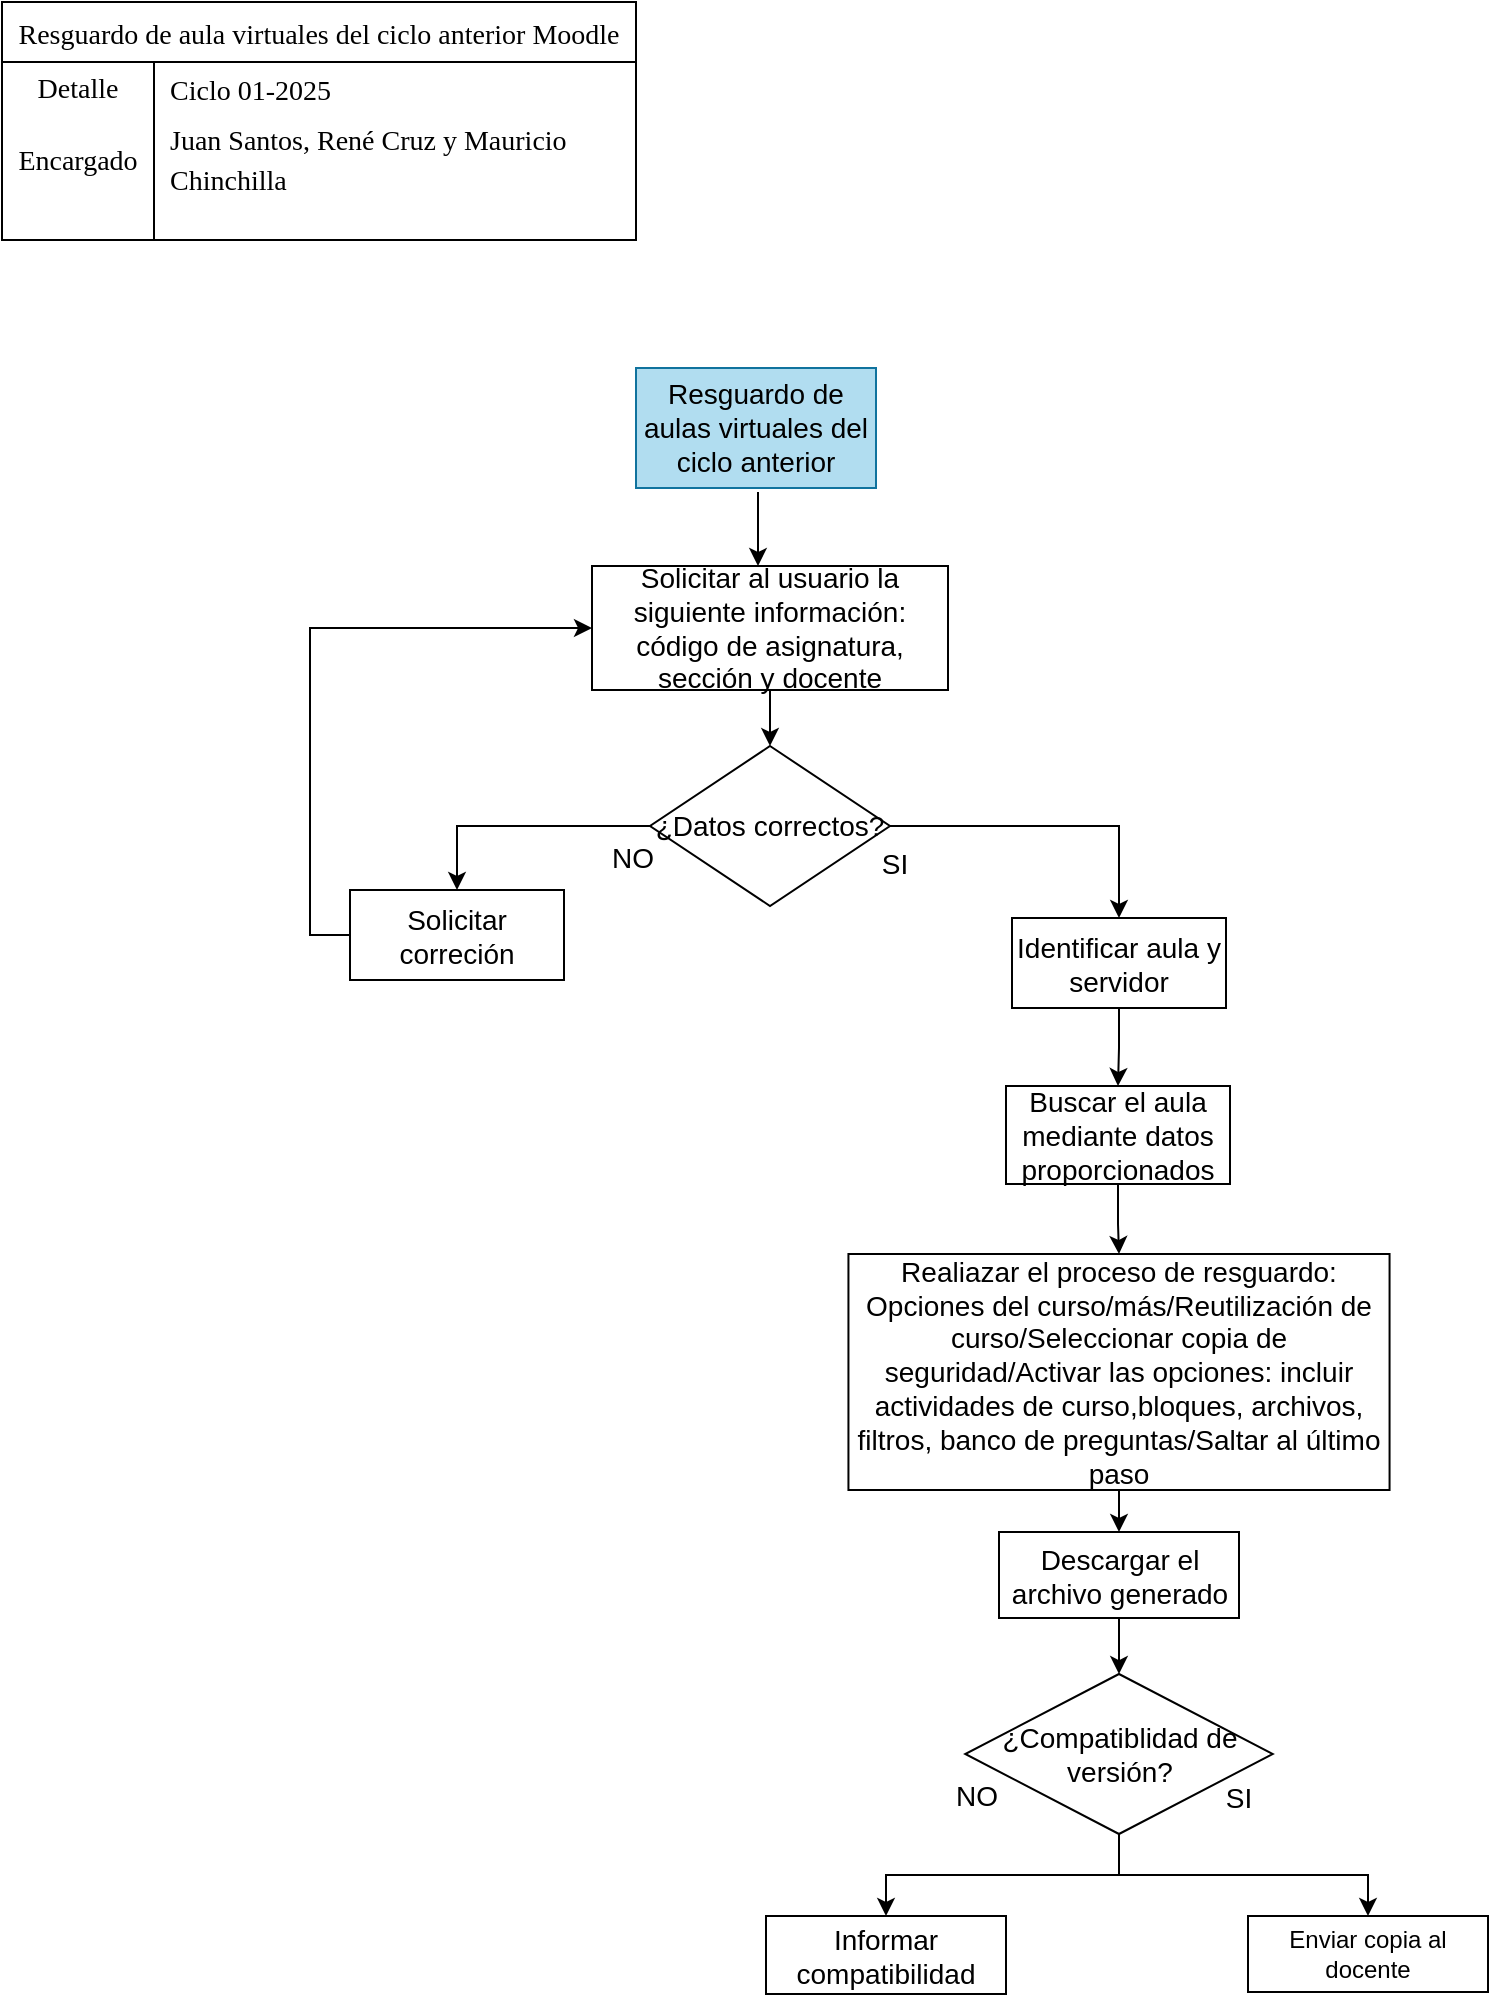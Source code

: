 <mxfile version="28.0.6">
  <diagram name="Página-1" id="dXlBp5osWQLbNLYpfAxS">
    <mxGraphModel dx="1090" dy="593" grid="0" gridSize="10" guides="1" tooltips="1" connect="1" arrows="1" fold="1" page="1" pageScale="1" pageWidth="827" pageHeight="1169" background="none" math="0" shadow="0">
      <root>
        <mxCell id="0" />
        <mxCell id="1" parent="0" />
        <mxCell id="Irh43v6p9OCu1K6hQldx-60" value="Resguardo de aula virtuales del ciclo anterior Moodle" style="shape=table;startSize=30;container=1;collapsible=0;childLayout=tableLayout;fixedRows=1;rowLines=0;fontStyle=0;strokeColor=default;fontSize=14;fontFamily=Times New Roman;" parent="1" vertex="1">
          <mxGeometry x="30" y="18" width="317" height="119" as="geometry" />
        </mxCell>
        <mxCell id="Irh43v6p9OCu1K6hQldx-61" value="" style="shape=tableRow;horizontal=0;startSize=0;swimlaneHead=0;swimlaneBody=0;top=0;left=0;bottom=0;right=0;collapsible=0;dropTarget=0;fillColor=none;points=[[0,0.5],[1,0.5]];portConstraint=eastwest;strokeColor=inherit;fontSize=16;fontFamily=Times New Roman;" parent="Irh43v6p9OCu1K6hQldx-60" vertex="1">
          <mxGeometry y="30" width="317" height="26" as="geometry" />
        </mxCell>
        <mxCell id="Irh43v6p9OCu1K6hQldx-62" value="&lt;font style=&quot;font-size: 14px;&quot;&gt;Detalle&lt;/font&gt;&lt;div&gt;&lt;br&gt;&lt;/div&gt;" style="shape=partialRectangle;html=1;whiteSpace=wrap;connectable=0;fillColor=none;top=0;left=0;bottom=0;right=0;overflow=hidden;pointerEvents=1;strokeColor=inherit;fontSize=16;fontFamily=Times New Roman;" parent="Irh43v6p9OCu1K6hQldx-61" vertex="1">
          <mxGeometry width="76" height="26" as="geometry">
            <mxRectangle width="76" height="26" as="alternateBounds" />
          </mxGeometry>
        </mxCell>
        <mxCell id="Irh43v6p9OCu1K6hQldx-63" value="&lt;font style=&quot;font-size: 14px;&quot;&gt;Ciclo 01-2025&lt;/font&gt;" style="shape=partialRectangle;html=1;whiteSpace=wrap;connectable=0;fillColor=none;top=0;left=0;bottom=0;right=0;align=left;spacingLeft=6;overflow=hidden;strokeColor=inherit;fontSize=16;fontFamily=Times New Roman;" parent="Irh43v6p9OCu1K6hQldx-61" vertex="1">
          <mxGeometry x="76" width="241" height="26" as="geometry">
            <mxRectangle width="241" height="26" as="alternateBounds" />
          </mxGeometry>
        </mxCell>
        <mxCell id="Irh43v6p9OCu1K6hQldx-64" value="" style="shape=tableRow;horizontal=0;startSize=0;swimlaneHead=0;swimlaneBody=0;top=0;left=0;bottom=0;right=0;collapsible=0;dropTarget=0;fillColor=none;points=[[0,0.5],[1,0.5]];portConstraint=eastwest;strokeColor=inherit;fontSize=16;fontFamily=Times New Roman;" parent="Irh43v6p9OCu1K6hQldx-60" vertex="1">
          <mxGeometry y="56" width="317" height="43" as="geometry" />
        </mxCell>
        <mxCell id="Irh43v6p9OCu1K6hQldx-65" value="&lt;font style=&quot;font-size: 14px;&quot;&gt;Encargado&lt;/font&gt;" style="shape=partialRectangle;html=1;whiteSpace=wrap;connectable=0;fillColor=none;top=0;left=0;bottom=0;right=0;overflow=hidden;strokeColor=inherit;fontSize=16;fontFamily=Times New Roman;" parent="Irh43v6p9OCu1K6hQldx-64" vertex="1">
          <mxGeometry width="76" height="43" as="geometry">
            <mxRectangle width="76" height="43" as="alternateBounds" />
          </mxGeometry>
        </mxCell>
        <mxCell id="Irh43v6p9OCu1K6hQldx-66" value="&lt;font style=&quot;font-size: 14px;&quot;&gt;Juan Santos, René Cruz y Mauricio Chinchilla&lt;/font&gt;&lt;div&gt;&lt;br&gt;&lt;/div&gt;" style="shape=partialRectangle;html=1;whiteSpace=wrap;connectable=0;fillColor=none;top=0;left=0;bottom=0;right=0;align=left;spacingLeft=6;overflow=hidden;strokeColor=inherit;fontSize=16;fontFamily=Times New Roman;" parent="Irh43v6p9OCu1K6hQldx-64" vertex="1">
          <mxGeometry x="76" width="241" height="43" as="geometry">
            <mxRectangle width="241" height="43" as="alternateBounds" />
          </mxGeometry>
        </mxCell>
        <mxCell id="Irh43v6p9OCu1K6hQldx-67" value="" style="shape=tableRow;horizontal=0;startSize=0;swimlaneHead=0;swimlaneBody=0;top=0;left=0;bottom=0;right=0;collapsible=0;dropTarget=0;fillColor=none;points=[[0,0.5],[1,0.5]];portConstraint=eastwest;strokeColor=inherit;fontSize=16;fontFamily=Times New Roman;" parent="Irh43v6p9OCu1K6hQldx-60" vertex="1">
          <mxGeometry y="99" width="317" height="20" as="geometry" />
        </mxCell>
        <mxCell id="Irh43v6p9OCu1K6hQldx-68" value="" style="shape=partialRectangle;html=1;whiteSpace=wrap;connectable=0;fillColor=none;top=0;left=0;bottom=0;right=0;overflow=hidden;strokeColor=inherit;fontSize=16;fontFamily=Times New Roman;" parent="Irh43v6p9OCu1K6hQldx-67" vertex="1">
          <mxGeometry width="76" height="20" as="geometry">
            <mxRectangle width="76" height="20" as="alternateBounds" />
          </mxGeometry>
        </mxCell>
        <mxCell id="Irh43v6p9OCu1K6hQldx-69" value="" style="shape=partialRectangle;html=1;whiteSpace=wrap;connectable=0;fillColor=none;top=0;left=0;bottom=0;right=0;align=left;spacingLeft=6;overflow=hidden;strokeColor=inherit;fontSize=16;fontFamily=Times New Roman;" parent="Irh43v6p9OCu1K6hQldx-67" vertex="1">
          <mxGeometry x="76" width="241" height="20" as="geometry">
            <mxRectangle width="241" height="20" as="alternateBounds" />
          </mxGeometry>
        </mxCell>
        <mxCell id="Irh43v6p9OCu1K6hQldx-91" value="" style="edgeStyle=orthogonalEdgeStyle;rounded=0;orthogonalLoop=1;jettySize=auto;html=1;fontSize=14;" parent="1" target="Irh43v6p9OCu1K6hQldx-74" edge="1">
          <mxGeometry relative="1" as="geometry">
            <mxPoint x="408" y="263" as="sourcePoint" />
            <Array as="points">
              <mxPoint x="408" y="289" />
              <mxPoint x="408" y="289" />
            </Array>
          </mxGeometry>
        </mxCell>
        <mxCell id="Irh43v6p9OCu1K6hQldx-90" value="" style="edgeStyle=orthogonalEdgeStyle;rounded=0;orthogonalLoop=1;jettySize=auto;html=1;fontSize=14;" parent="1" source="Irh43v6p9OCu1K6hQldx-74" target="Irh43v6p9OCu1K6hQldx-75" edge="1">
          <mxGeometry relative="1" as="geometry" />
        </mxCell>
        <mxCell id="Irh43v6p9OCu1K6hQldx-74" value="Solicitar al usuario la siguiente información: código de asignatura, sección y docente" style="rounded=0;whiteSpace=wrap;html=1;fontSize=14;" parent="1" vertex="1">
          <mxGeometry x="325" y="300" width="178" height="62" as="geometry" />
        </mxCell>
        <mxCell id="Irh43v6p9OCu1K6hQldx-78" style="edgeStyle=orthogonalEdgeStyle;rounded=0;orthogonalLoop=1;jettySize=auto;html=1;exitX=0;exitY=0.5;exitDx=0;exitDy=0;entryX=0.5;entryY=0;entryDx=0;entryDy=0;fontSize=14;" parent="1" source="Irh43v6p9OCu1K6hQldx-75" target="Irh43v6p9OCu1K6hQldx-77" edge="1">
          <mxGeometry relative="1" as="geometry" />
        </mxCell>
        <mxCell id="Irh43v6p9OCu1K6hQldx-89" style="edgeStyle=orthogonalEdgeStyle;rounded=0;orthogonalLoop=1;jettySize=auto;html=1;exitX=1;exitY=0.5;exitDx=0;exitDy=0;entryX=0.5;entryY=0;entryDx=0;entryDy=0;fontSize=14;" parent="1" source="Irh43v6p9OCu1K6hQldx-75" target="Irh43v6p9OCu1K6hQldx-88" edge="1">
          <mxGeometry relative="1" as="geometry" />
        </mxCell>
        <mxCell id="Irh43v6p9OCu1K6hQldx-75" value="¿Datos correctos?" style="rhombus;whiteSpace=wrap;html=1;fontSize=14;" parent="1" vertex="1">
          <mxGeometry x="354" y="390" width="120" height="80" as="geometry" />
        </mxCell>
        <mxCell id="Irh43v6p9OCu1K6hQldx-87" style="edgeStyle=orthogonalEdgeStyle;rounded=0;orthogonalLoop=1;jettySize=auto;html=1;exitX=0;exitY=0.5;exitDx=0;exitDy=0;entryX=0;entryY=0.5;entryDx=0;entryDy=0;fontSize=14;" parent="1" source="Irh43v6p9OCu1K6hQldx-77" target="Irh43v6p9OCu1K6hQldx-74" edge="1">
          <mxGeometry relative="1" as="geometry" />
        </mxCell>
        <mxCell id="Irh43v6p9OCu1K6hQldx-77" value="Solicitar correción" style="rounded=0;whiteSpace=wrap;html=1;fontSize=14;" parent="1" vertex="1">
          <mxGeometry x="204" y="462" width="107" height="45" as="geometry" />
        </mxCell>
        <mxCell id="Irh43v6p9OCu1K6hQldx-80" value="NO" style="text;html=1;align=center;verticalAlign=middle;resizable=0;points=[];autosize=1;strokeColor=none;fillColor=none;fontSize=14;" parent="1" vertex="1">
          <mxGeometry x="325" y="431" width="39" height="29" as="geometry" />
        </mxCell>
        <mxCell id="Irh43v6p9OCu1K6hQldx-81" value="SI" style="text;html=1;align=center;verticalAlign=middle;resizable=0;points=[];autosize=1;strokeColor=none;fillColor=none;fontSize=14;" parent="1" vertex="1">
          <mxGeometry x="460" y="434" width="31" height="29" as="geometry" />
        </mxCell>
        <mxCell id="Irh43v6p9OCu1K6hQldx-95" value="" style="edgeStyle=orthogonalEdgeStyle;rounded=0;orthogonalLoop=1;jettySize=auto;html=1;fontSize=14;" parent="1" source="Irh43v6p9OCu1K6hQldx-88" target="Irh43v6p9OCu1K6hQldx-94" edge="1">
          <mxGeometry relative="1" as="geometry" />
        </mxCell>
        <mxCell id="Irh43v6p9OCu1K6hQldx-88" value="Identificar aula y servidor" style="rounded=0;whiteSpace=wrap;html=1;fontSize=14;" parent="1" vertex="1">
          <mxGeometry x="535" y="476" width="107" height="45" as="geometry" />
        </mxCell>
        <mxCell id="Irh43v6p9OCu1K6hQldx-97" value="" style="edgeStyle=orthogonalEdgeStyle;rounded=0;orthogonalLoop=1;jettySize=auto;html=1;fontSize=14;" parent="1" source="Irh43v6p9OCu1K6hQldx-94" target="Irh43v6p9OCu1K6hQldx-96" edge="1">
          <mxGeometry relative="1" as="geometry" />
        </mxCell>
        <mxCell id="Irh43v6p9OCu1K6hQldx-94" value="Buscar el aula mediante datos proporcionados" style="rounded=0;whiteSpace=wrap;html=1;fontSize=14;" parent="1" vertex="1">
          <mxGeometry x="532" y="560" width="112" height="49" as="geometry" />
        </mxCell>
        <mxCell id="Irh43v6p9OCu1K6hQldx-99" value="" style="edgeStyle=orthogonalEdgeStyle;rounded=0;orthogonalLoop=1;jettySize=auto;html=1;fontSize=14;" parent="1" source="Irh43v6p9OCu1K6hQldx-96" target="Irh43v6p9OCu1K6hQldx-98" edge="1">
          <mxGeometry relative="1" as="geometry" />
        </mxCell>
        <mxCell id="Irh43v6p9OCu1K6hQldx-96" value="&lt;div&gt;&lt;span style=&quot;background-color: transparent; color: light-dark(rgb(0, 0, 0), rgb(255, 255, 255));&quot;&gt;Realiazar el proceso de resguardo: Opciones del curso/más/Reutilización de curso/Seleccionar copia de seguridad/Activar las opciones: incluir actividades de curso,bloques, archivos, filtros, banco de preguntas/Saltar al último paso&lt;/span&gt;&lt;/div&gt;" style="whiteSpace=wrap;html=1;rounded=0;align=center;fontSize=14;" parent="1" vertex="1">
          <mxGeometry x="453.22" y="644" width="270.56" height="118" as="geometry" />
        </mxCell>
        <mxCell id="Irh43v6p9OCu1K6hQldx-101" value="" style="edgeStyle=orthogonalEdgeStyle;rounded=0;orthogonalLoop=1;jettySize=auto;html=1;fontSize=14;" parent="1" source="Irh43v6p9OCu1K6hQldx-98" target="Irh43v6p9OCu1K6hQldx-100" edge="1">
          <mxGeometry relative="1" as="geometry" />
        </mxCell>
        <mxCell id="Irh43v6p9OCu1K6hQldx-98" value="Descargar el archivo generado" style="whiteSpace=wrap;html=1;rounded=0;fontSize=14;" parent="1" vertex="1">
          <mxGeometry x="528.5" y="783" width="120" height="43" as="geometry" />
        </mxCell>
        <mxCell id="Irh43v6p9OCu1K6hQldx-103" value="" style="edgeStyle=orthogonalEdgeStyle;rounded=0;orthogonalLoop=1;jettySize=auto;html=1;fontSize=14;" parent="1" source="Irh43v6p9OCu1K6hQldx-100" target="Irh43v6p9OCu1K6hQldx-102" edge="1">
          <mxGeometry relative="1" as="geometry" />
        </mxCell>
        <mxCell id="Irh43v6p9OCu1K6hQldx-106" value="" style="edgeStyle=orthogonalEdgeStyle;rounded=0;orthogonalLoop=1;jettySize=auto;html=1;fontSize=14;" parent="1" source="Irh43v6p9OCu1K6hQldx-100" target="Irh43v6p9OCu1K6hQldx-105" edge="1">
          <mxGeometry relative="1" as="geometry" />
        </mxCell>
        <mxCell id="Irh43v6p9OCu1K6hQldx-100" value="¿Compatiblidad de versión?" style="rhombus;whiteSpace=wrap;html=1;rounded=0;fontSize=14;" parent="1" vertex="1">
          <mxGeometry x="511.62" y="854" width="153.75" height="80" as="geometry" />
        </mxCell>
        <mxCell id="Irh43v6p9OCu1K6hQldx-102" value="Informar compatibilidad" style="whiteSpace=wrap;html=1;rounded=0;fontSize=14;" parent="1" vertex="1">
          <mxGeometry x="412" y="975" width="120" height="39" as="geometry" />
        </mxCell>
        <mxCell id="Irh43v6p9OCu1K6hQldx-104" value="NO" style="text;html=1;align=center;verticalAlign=middle;resizable=0;points=[];autosize=1;strokeColor=none;fillColor=none;fontSize=14;" parent="1" vertex="1">
          <mxGeometry x="497" y="900" width="39" height="29" as="geometry" />
        </mxCell>
        <mxCell id="Irh43v6p9OCu1K6hQldx-105" value="Enviar copia al docente" style="whiteSpace=wrap;html=1;rounded=0;" parent="1" vertex="1">
          <mxGeometry x="653" y="975" width="120" height="38" as="geometry" />
        </mxCell>
        <mxCell id="Irh43v6p9OCu1K6hQldx-107" value="SI" style="text;html=1;align=center;verticalAlign=middle;resizable=0;points=[];autosize=1;strokeColor=none;fillColor=none;fontSize=14;" parent="1" vertex="1">
          <mxGeometry x="632" y="901" width="31" height="29" as="geometry" />
        </mxCell>
        <mxCell id="Irh43v6p9OCu1K6hQldx-114" value="Resguardo de aulas virtuales del ciclo anterior" style="rounded=0;whiteSpace=wrap;html=1;fillColor=#b1ddf0;strokeColor=#10739e;fontSize=14;" parent="1" vertex="1">
          <mxGeometry x="347" y="201" width="120" height="60" as="geometry" />
        </mxCell>
      </root>
    </mxGraphModel>
  </diagram>
</mxfile>
